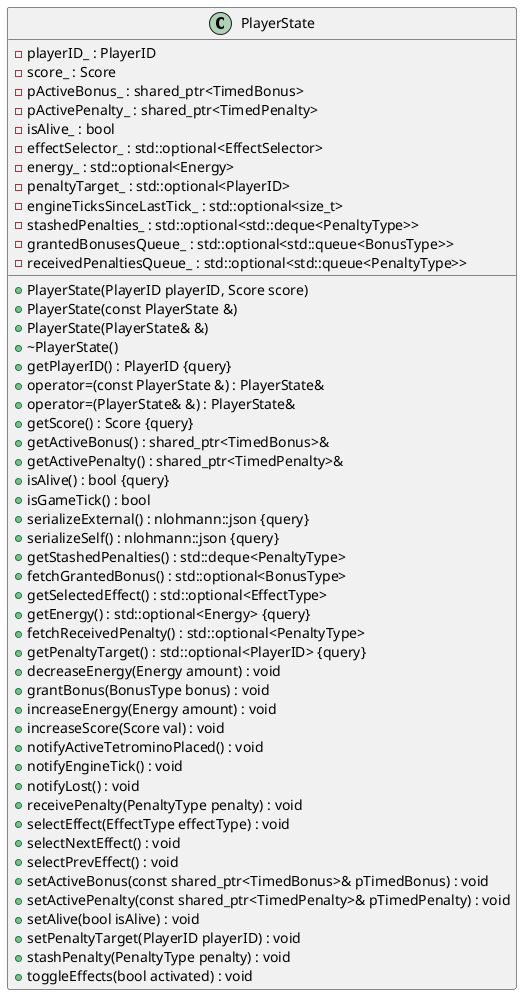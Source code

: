 @startuml PlayerStateClass

class PlayerState {
	+PlayerState(PlayerID playerID, Score score)
	+PlayerState(const PlayerState &)
	+PlayerState(PlayerState& &)
	+~PlayerState()
	+getPlayerID() : PlayerID {query}
	-playerID_ : PlayerID
	+operator=(const PlayerState &) : PlayerState&
	+operator=(PlayerState& &) : PlayerState&
	+getScore() : Score {query}
	-score_ : Score
	-pActiveBonus_ : shared_ptr<TimedBonus>
	+getActiveBonus() : shared_ptr<TimedBonus>&
	-pActivePenalty_ : shared_ptr<TimedPenalty>
	+getActivePenalty() : shared_ptr<TimedPenalty>&
	+isAlive() : bool {query}
	-isAlive_ : bool
	+isGameTick() : bool
	+serializeExternal() : nlohmann::json {query}
	+serializeSelf() : nlohmann::json {query}
	+getStashedPenalties() : std::deque<PenaltyType>
	+fetchGrantedBonus() : std::optional<BonusType>
	-effectSelector_ : std::optional<EffectSelector>
	+getSelectedEffect() : std::optional<EffectType>
	-energy_ : std::optional<Energy>
	+getEnergy() : std::optional<Energy> {query}
	+fetchReceivedPenalty() : std::optional<PenaltyType>
	+getPenaltyTarget() : std::optional<PlayerID> {query}
	-penaltyTarget_ : std::optional<PlayerID>
	-engineTicksSinceLastTick_ : std::optional<size_t>
	-stashedPenalties_ : std::optional<std::deque<PenaltyType>>
	-grantedBonusesQueue_ : std::optional<std::queue<BonusType>>
	-receivedPenaltiesQueue_ : std::optional<std::queue<PenaltyType>>
	+decreaseEnergy(Energy amount) : void
	+grantBonus(BonusType bonus) : void
	+increaseEnergy(Energy amount) : void
	+increaseScore(Score val) : void
	+notifyActiveTetrominoPlaced() : void
	+notifyEngineTick() : void
	+notifyLost() : void
	+receivePenalty(PenaltyType penalty) : void
	+selectEffect(EffectType effectType) : void
	+selectNextEffect() : void
	+selectPrevEffect() : void
	+setActiveBonus(const shared_ptr<TimedBonus>& pTimedBonus) : void
	+setActivePenalty(const shared_ptr<TimedPenalty>& pTimedPenalty) : void
	+setAlive(bool isAlive) : void
	+setPenaltyTarget(PlayerID playerID) : void
	+stashPenalty(PenaltyType penalty) : void
	+toggleEffects(bool activated) : void
}

@enduml